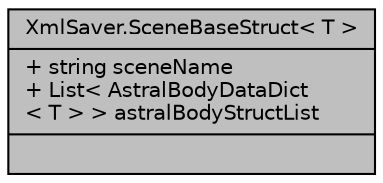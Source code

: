 digraph "XmlSaver.SceneBaseStruct&lt; T &gt;"
{
 // INTERACTIVE_SVG=YES
 // LATEX_PDF_SIZE
  edge [fontname="Helvetica",fontsize="10",labelfontname="Helvetica",labelfontsize="10"];
  node [fontname="Helvetica",fontsize="10",shape=record];
  Node1 [label="{XmlSaver.SceneBaseStruct\< T \>\n|+ string sceneName\l+ List\< AstralBodyDataDict\l\< T \> \> astralBodyStructList\l|}",height=0.2,width=0.4,color="black", fillcolor="grey75", style="filled", fontcolor="black",tooltip="场景信息存储"];
}
